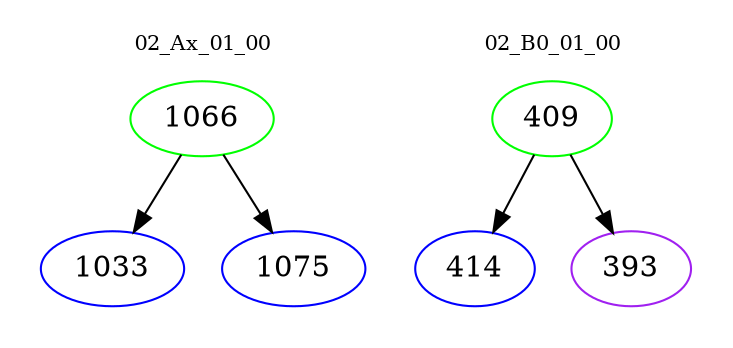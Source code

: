 digraph{
subgraph cluster_0 {
color = white
label = "02_Ax_01_00";
fontsize=10;
T0_1066 [label="1066", color="green"]
T0_1066 -> T0_1033 [color="black"]
T0_1033 [label="1033", color="blue"]
T0_1066 -> T0_1075 [color="black"]
T0_1075 [label="1075", color="blue"]
}
subgraph cluster_1 {
color = white
label = "02_B0_01_00";
fontsize=10;
T1_409 [label="409", color="green"]
T1_409 -> T1_414 [color="black"]
T1_414 [label="414", color="blue"]
T1_409 -> T1_393 [color="black"]
T1_393 [label="393", color="purple"]
}
}
